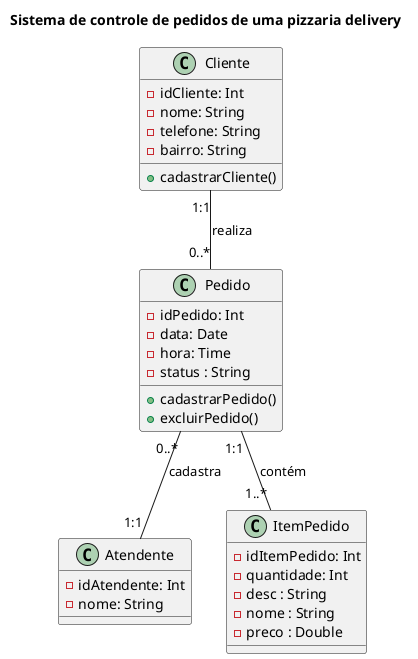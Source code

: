 @startuml Pizzaria
title Sistema de controle de pedidos de uma pizzaria delivery

class Cliente {
    - idCliente: Int
    - nome: String
    - telefone: String
    - bairro: String
    + cadastrarCliente()
}

class Atendente {
    - idAtendente: Int
    - nome: String
}

class Pedido {
    - idPedido: Int
    - data: Date
    - hora: Time
    - status : String
    + cadastrarPedido()
    + excluirPedido()
}

class ItemPedido {
    - idItemPedido: Int
    - quantidade: Int
    - desc : String
    - nome : String
    - preco : Double
}

Cliente "1:1" -- "0..*" Pedido: "realiza"
Pedido "0..*" -- "1:1" Atendente: "cadastra"
Pedido "1:1" -- "1..*" ItemPedido: "contém"

@enduml